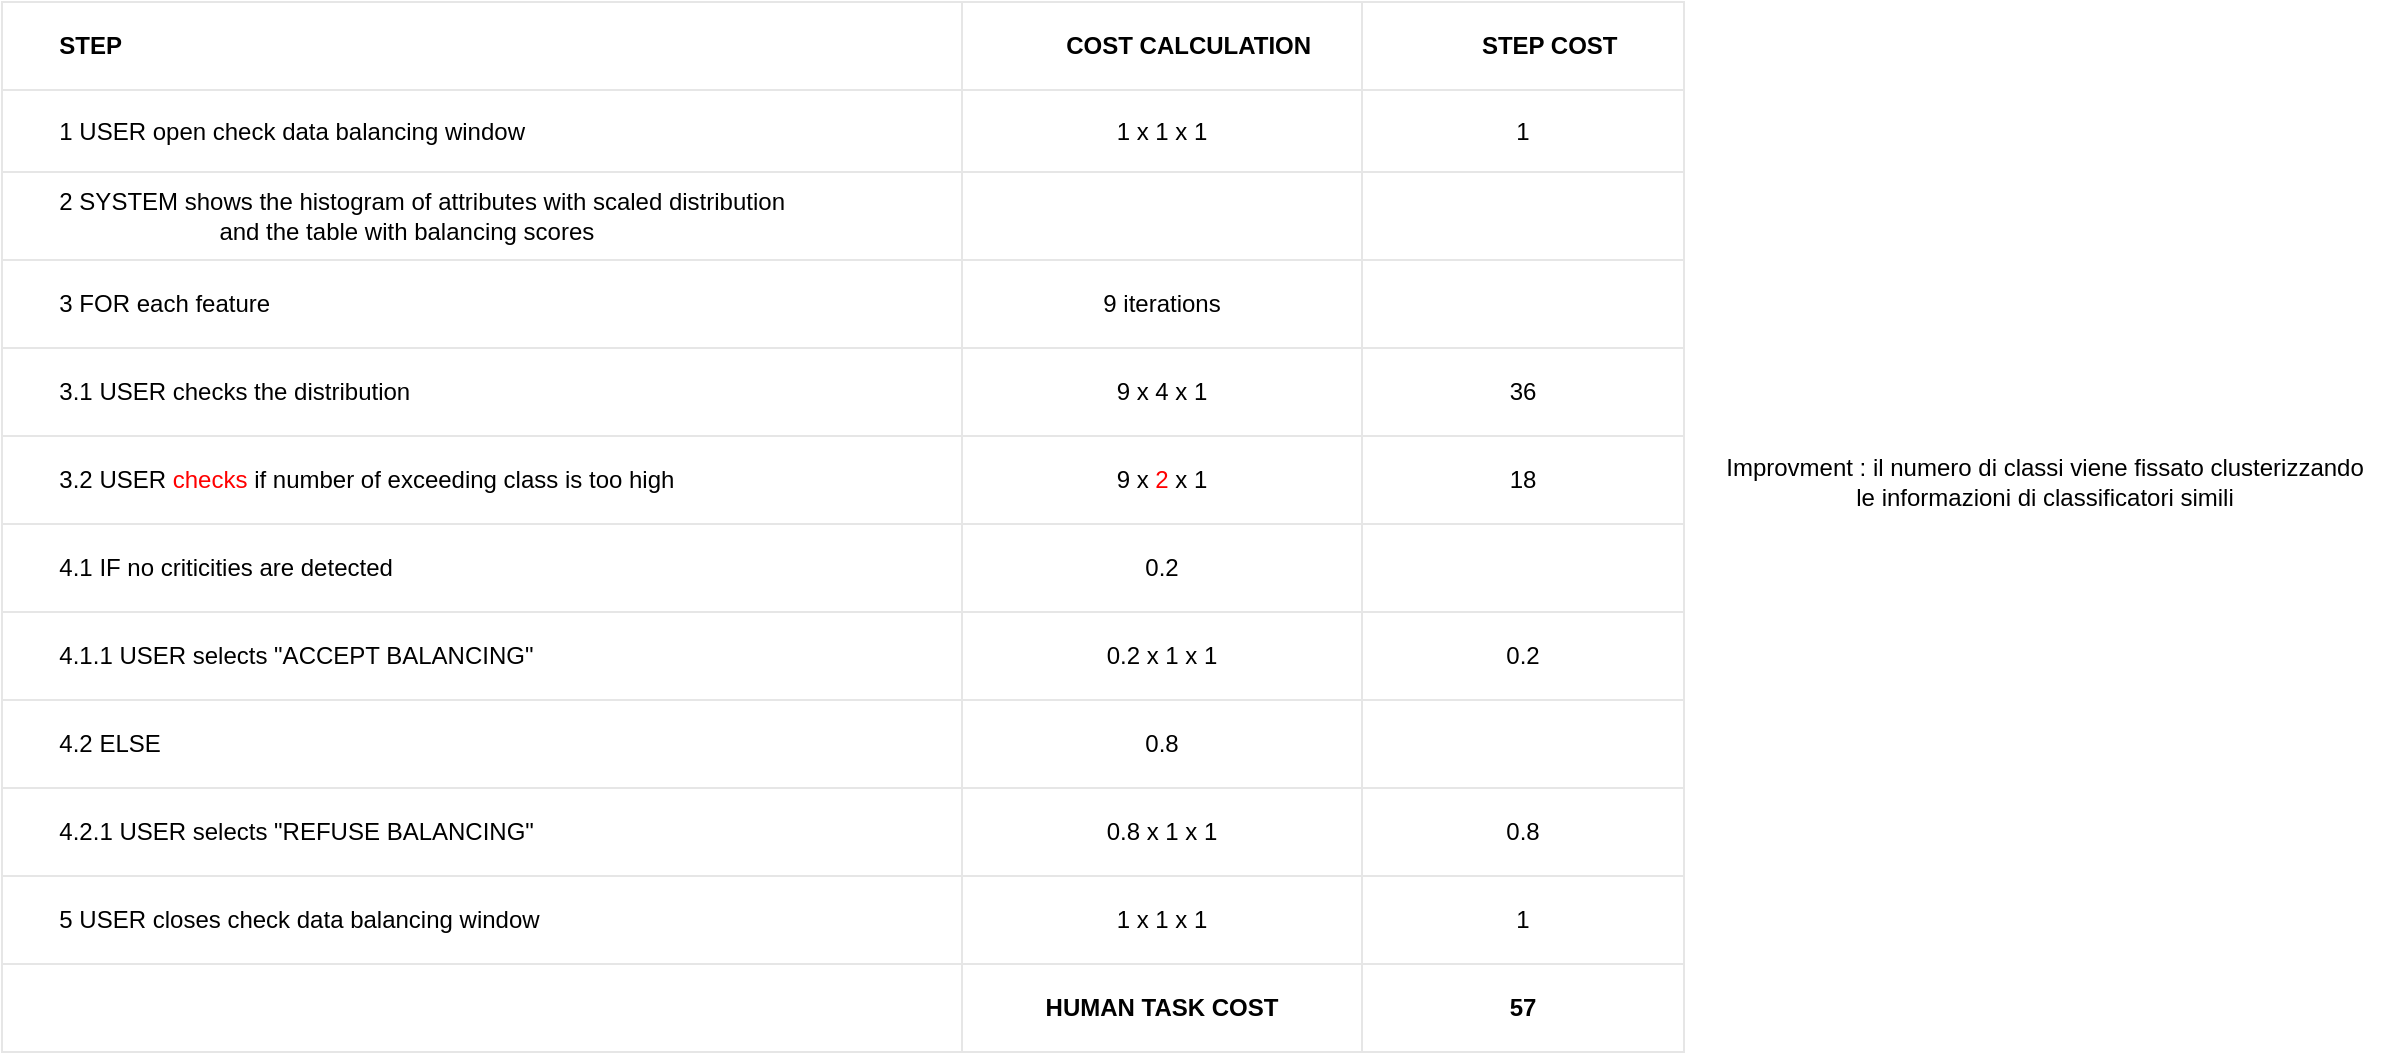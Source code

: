 <mxfile>
    <diagram name="Pagina-1" id="qciENuRhxDM16z5-KsNE">
        <mxGraphModel dx="4217" dy="3105" grid="1" gridSize="10" guides="1" tooltips="1" connect="1" arrows="1" fold="1" page="1" pageScale="1" pageWidth="3300" pageHeight="2339" math="0" shadow="0">
            <root>
                <mxCell id="0"/>
                <mxCell id="1" parent="0"/>
                <mxCell id="ZxOc-NwCXkHzNGyO08E0-48" value="" style="childLayout=tableLayout;recursiveResize=0;shadow=0;strokeColor=#E6E6E6;align=center;" parent="1" vertex="1">
                    <mxGeometry x="-581" y="-90" width="841" height="525" as="geometry"/>
                </mxCell>
                <mxCell id="ZxOc-NwCXkHzNGyO08E0-49" value="" style="shape=tableRow;horizontal=0;startSize=0;swimlaneHead=0;swimlaneBody=0;top=0;left=0;bottom=0;right=0;dropTarget=0;collapsible=0;recursiveResize=0;expand=0;fontStyle=0;fillColor=none;strokeColor=inherit;align=center;" parent="ZxOc-NwCXkHzNGyO08E0-48" vertex="1">
                    <mxGeometry width="841" height="44" as="geometry"/>
                </mxCell>
                <mxCell id="ZxOc-NwCXkHzNGyO08E0-50" value="&lt;span style=&quot;white-space: pre;&quot;&gt;&#9;&lt;/span&gt;STEP" style="connectable=0;recursiveResize=0;strokeColor=inherit;fillColor=none;align=left;whiteSpace=wrap;html=1;fontStyle=1;labelPosition=center;verticalLabelPosition=middle;verticalAlign=middle;" parent="ZxOc-NwCXkHzNGyO08E0-49" vertex="1">
                    <mxGeometry width="480" height="44" as="geometry">
                        <mxRectangle width="480" height="44" as="alternateBounds"/>
                    </mxGeometry>
                </mxCell>
                <mxCell id="ZxOc-NwCXkHzNGyO08E0-51" value="&lt;span style=&quot;white-space: pre;&quot;&gt;&#9;&lt;/span&gt;COST CALCULATION" style="connectable=0;recursiveResize=0;strokeColor=inherit;fillColor=none;align=center;whiteSpace=wrap;html=1;fontStyle=1" parent="ZxOc-NwCXkHzNGyO08E0-49" vertex="1">
                    <mxGeometry x="480" width="200" height="44" as="geometry">
                        <mxRectangle width="200" height="44" as="alternateBounds"/>
                    </mxGeometry>
                </mxCell>
                <mxCell id="ZxOc-NwCXkHzNGyO08E0-52" value="&lt;span style=&quot;white-space: pre;&quot;&gt;&#9;&lt;/span&gt;STEP COST" style="connectable=0;recursiveResize=0;strokeColor=inherit;fillColor=none;align=center;whiteSpace=wrap;html=1;fontStyle=1" parent="ZxOc-NwCXkHzNGyO08E0-49" vertex="1">
                    <mxGeometry x="680" width="161" height="44" as="geometry">
                        <mxRectangle width="161" height="44" as="alternateBounds"/>
                    </mxGeometry>
                </mxCell>
                <mxCell id="ZxOc-NwCXkHzNGyO08E0-53" style="shape=tableRow;horizontal=0;startSize=0;swimlaneHead=0;swimlaneBody=0;top=0;left=0;bottom=0;right=0;dropTarget=0;collapsible=0;recursiveResize=0;expand=0;fontStyle=0;fillColor=none;strokeColor=inherit;align=center;" parent="ZxOc-NwCXkHzNGyO08E0-48" vertex="1">
                    <mxGeometry y="44" width="841" height="41" as="geometry"/>
                </mxCell>
                <mxCell id="ZxOc-NwCXkHzNGyO08E0-54" value="&lt;span style=&quot;white-space: pre;&quot;&gt;&#9;&lt;/span&gt;1 USER open check data balancing window&amp;nbsp;" style="connectable=0;recursiveResize=0;strokeColor=inherit;fillColor=none;align=left;whiteSpace=wrap;html=1;labelPosition=center;verticalLabelPosition=middle;verticalAlign=middle;" parent="ZxOc-NwCXkHzNGyO08E0-53" vertex="1">
                    <mxGeometry width="480" height="41" as="geometry">
                        <mxRectangle width="480" height="41" as="alternateBounds"/>
                    </mxGeometry>
                </mxCell>
                <mxCell id="ZxOc-NwCXkHzNGyO08E0-55" value="1 x 1 x 1" style="connectable=0;recursiveResize=0;strokeColor=inherit;fillColor=none;align=center;whiteSpace=wrap;html=1;" parent="ZxOc-NwCXkHzNGyO08E0-53" vertex="1">
                    <mxGeometry x="480" width="200" height="41" as="geometry">
                        <mxRectangle width="200" height="41" as="alternateBounds"/>
                    </mxGeometry>
                </mxCell>
                <mxCell id="ZxOc-NwCXkHzNGyO08E0-56" value="1" style="connectable=0;recursiveResize=0;strokeColor=inherit;fillColor=none;align=center;whiteSpace=wrap;html=1;" parent="ZxOc-NwCXkHzNGyO08E0-53" vertex="1">
                    <mxGeometry x="680" width="161" height="41" as="geometry">
                        <mxRectangle width="161" height="41" as="alternateBounds"/>
                    </mxGeometry>
                </mxCell>
                <mxCell id="ZxOc-NwCXkHzNGyO08E0-72" style="shape=tableRow;horizontal=0;startSize=0;swimlaneHead=0;swimlaneBody=0;top=0;left=0;bottom=0;right=0;dropTarget=0;collapsible=0;recursiveResize=0;expand=0;fontStyle=0;fillColor=none;strokeColor=inherit;align=center;" parent="ZxOc-NwCXkHzNGyO08E0-48" vertex="1">
                    <mxGeometry y="85" width="841" height="44" as="geometry"/>
                </mxCell>
                <mxCell id="ZxOc-NwCXkHzNGyO08E0-73" value="&lt;span style=&quot;white-space: pre;&quot;&gt;&#9;&lt;/span&gt;2&amp;nbsp;SYSTEM shows the histogram of attributes with scaled distribution &lt;br&gt;&lt;span style=&quot;white-space: pre;&quot;&gt;&#9;&lt;/span&gt;&lt;span style=&quot;white-space: pre;&quot;&gt;&#9;&lt;/span&gt;&lt;span style=&quot;white-space: pre;&quot;&gt;&#9;&lt;/span&gt;&lt;span style=&quot;white-space: pre;&quot;&gt;&#9;&lt;/span&gt;and the table with balancing scores" style="connectable=0;recursiveResize=0;strokeColor=inherit;fillColor=none;align=left;whiteSpace=wrap;html=1;labelPosition=center;verticalLabelPosition=middle;verticalAlign=middle;" parent="ZxOc-NwCXkHzNGyO08E0-72" vertex="1">
                    <mxGeometry width="480" height="44" as="geometry">
                        <mxRectangle width="480" height="44" as="alternateBounds"/>
                    </mxGeometry>
                </mxCell>
                <mxCell id="ZxOc-NwCXkHzNGyO08E0-74" value="" style="connectable=0;recursiveResize=0;strokeColor=inherit;fillColor=none;align=center;whiteSpace=wrap;html=1;" parent="ZxOc-NwCXkHzNGyO08E0-72" vertex="1">
                    <mxGeometry x="480" width="200" height="44" as="geometry">
                        <mxRectangle width="200" height="44" as="alternateBounds"/>
                    </mxGeometry>
                </mxCell>
                <mxCell id="ZxOc-NwCXkHzNGyO08E0-75" value="" style="connectable=0;recursiveResize=0;strokeColor=inherit;fillColor=none;align=center;whiteSpace=wrap;html=1;" parent="ZxOc-NwCXkHzNGyO08E0-72" vertex="1">
                    <mxGeometry x="680" width="161" height="44" as="geometry">
                        <mxRectangle width="161" height="44" as="alternateBounds"/>
                    </mxGeometry>
                </mxCell>
                <mxCell id="08yrIDPDZHMKDpP9hL6r-1" style="shape=tableRow;horizontal=0;startSize=0;swimlaneHead=0;swimlaneBody=0;top=0;left=0;bottom=0;right=0;dropTarget=0;collapsible=0;recursiveResize=0;expand=0;fontStyle=0;fillColor=none;strokeColor=inherit;align=center;" parent="ZxOc-NwCXkHzNGyO08E0-48" vertex="1">
                    <mxGeometry y="129" width="841" height="44" as="geometry"/>
                </mxCell>
                <mxCell id="08yrIDPDZHMKDpP9hL6r-2" value="&lt;span style=&quot;white-space: pre;&quot;&gt;&#9;&lt;/span&gt;3 FOR each feature" style="connectable=0;recursiveResize=0;strokeColor=inherit;fillColor=none;align=left;whiteSpace=wrap;html=1;labelPosition=center;verticalLabelPosition=middle;verticalAlign=middle;" parent="08yrIDPDZHMKDpP9hL6r-1" vertex="1">
                    <mxGeometry width="480" height="44" as="geometry">
                        <mxRectangle width="480" height="44" as="alternateBounds"/>
                    </mxGeometry>
                </mxCell>
                <mxCell id="08yrIDPDZHMKDpP9hL6r-3" value="9 iterations" style="connectable=0;recursiveResize=0;strokeColor=inherit;fillColor=none;align=center;whiteSpace=wrap;html=1;" parent="08yrIDPDZHMKDpP9hL6r-1" vertex="1">
                    <mxGeometry x="480" width="200" height="44" as="geometry">
                        <mxRectangle width="200" height="44" as="alternateBounds"/>
                    </mxGeometry>
                </mxCell>
                <mxCell id="08yrIDPDZHMKDpP9hL6r-4" style="connectable=0;recursiveResize=0;strokeColor=inherit;fillColor=none;align=center;whiteSpace=wrap;html=1;" parent="08yrIDPDZHMKDpP9hL6r-1" vertex="1">
                    <mxGeometry x="680" width="161" height="44" as="geometry">
                        <mxRectangle width="161" height="44" as="alternateBounds"/>
                    </mxGeometry>
                </mxCell>
                <mxCell id="ZxOc-NwCXkHzNGyO08E0-100" style="shape=tableRow;horizontal=0;startSize=0;swimlaneHead=0;swimlaneBody=0;top=0;left=0;bottom=0;right=0;dropTarget=0;collapsible=0;recursiveResize=0;expand=0;fontStyle=0;fillColor=none;strokeColor=inherit;align=center;" parent="ZxOc-NwCXkHzNGyO08E0-48" vertex="1">
                    <mxGeometry y="173" width="841" height="44" as="geometry"/>
                </mxCell>
                <mxCell id="ZxOc-NwCXkHzNGyO08E0-101" value="&lt;span style=&quot;white-space: pre;&quot;&gt;&#9;&lt;/span&gt;3.1 USER checks the distribution&amp;nbsp;" style="connectable=0;recursiveResize=0;strokeColor=inherit;fillColor=none;align=left;whiteSpace=wrap;html=1;labelPosition=center;verticalLabelPosition=middle;verticalAlign=middle;" parent="ZxOc-NwCXkHzNGyO08E0-100" vertex="1">
                    <mxGeometry width="480" height="44" as="geometry">
                        <mxRectangle width="480" height="44" as="alternateBounds"/>
                    </mxGeometry>
                </mxCell>
                <mxCell id="ZxOc-NwCXkHzNGyO08E0-102" value="9 x 4 x 1" style="connectable=0;recursiveResize=0;strokeColor=inherit;fillColor=none;align=center;whiteSpace=wrap;html=1;" parent="ZxOc-NwCXkHzNGyO08E0-100" vertex="1">
                    <mxGeometry x="480" width="200" height="44" as="geometry">
                        <mxRectangle width="200" height="44" as="alternateBounds"/>
                    </mxGeometry>
                </mxCell>
                <mxCell id="ZxOc-NwCXkHzNGyO08E0-103" value="36" style="connectable=0;recursiveResize=0;strokeColor=inherit;fillColor=none;align=center;whiteSpace=wrap;html=1;" parent="ZxOc-NwCXkHzNGyO08E0-100" vertex="1">
                    <mxGeometry x="680" width="161" height="44" as="geometry">
                        <mxRectangle width="161" height="44" as="alternateBounds"/>
                    </mxGeometry>
                </mxCell>
                <mxCell id="08yrIDPDZHMKDpP9hL6r-5" style="shape=tableRow;horizontal=0;startSize=0;swimlaneHead=0;swimlaneBody=0;top=0;left=0;bottom=0;right=0;dropTarget=0;collapsible=0;recursiveResize=0;expand=0;fontStyle=0;fillColor=none;strokeColor=inherit;align=center;" parent="ZxOc-NwCXkHzNGyO08E0-48" vertex="1">
                    <mxGeometry y="217" width="841" height="44" as="geometry"/>
                </mxCell>
                <mxCell id="08yrIDPDZHMKDpP9hL6r-6" value="&lt;span style=&quot;white-space: pre;&quot;&gt;&#9;&lt;/span&gt;3.2 USER &lt;font color=&quot;#ff0000&quot;&gt;checks&lt;/font&gt; if number of exceeding class is too high" style="connectable=0;recursiveResize=0;strokeColor=inherit;fillColor=none;align=left;whiteSpace=wrap;html=1;labelPosition=center;verticalLabelPosition=middle;verticalAlign=middle;" parent="08yrIDPDZHMKDpP9hL6r-5" vertex="1">
                    <mxGeometry width="480" height="44" as="geometry">
                        <mxRectangle width="480" height="44" as="alternateBounds"/>
                    </mxGeometry>
                </mxCell>
                <mxCell id="08yrIDPDZHMKDpP9hL6r-7" value="9 x &lt;font color=&quot;#ff0000&quot;&gt;2 &lt;/font&gt;x 1" style="connectable=0;recursiveResize=0;strokeColor=inherit;fillColor=none;align=center;whiteSpace=wrap;html=1;" parent="08yrIDPDZHMKDpP9hL6r-5" vertex="1">
                    <mxGeometry x="480" width="200" height="44" as="geometry">
                        <mxRectangle width="200" height="44" as="alternateBounds"/>
                    </mxGeometry>
                </mxCell>
                <mxCell id="08yrIDPDZHMKDpP9hL6r-8" value="18" style="connectable=0;recursiveResize=0;strokeColor=inherit;fillColor=none;align=center;whiteSpace=wrap;html=1;" parent="08yrIDPDZHMKDpP9hL6r-5" vertex="1">
                    <mxGeometry x="680" width="161" height="44" as="geometry">
                        <mxRectangle width="161" height="44" as="alternateBounds"/>
                    </mxGeometry>
                </mxCell>
                <mxCell id="ZxOc-NwCXkHzNGyO08E0-76" style="shape=tableRow;horizontal=0;startSize=0;swimlaneHead=0;swimlaneBody=0;top=0;left=0;bottom=0;right=0;dropTarget=0;collapsible=0;recursiveResize=0;expand=0;fontStyle=0;fillColor=none;strokeColor=inherit;align=center;" parent="ZxOc-NwCXkHzNGyO08E0-48" vertex="1">
                    <mxGeometry y="261" width="841" height="44" as="geometry"/>
                </mxCell>
                <mxCell id="ZxOc-NwCXkHzNGyO08E0-77" value="&lt;span style=&quot;white-space: pre;&quot;&gt;&#9;&lt;/span&gt;4.1 IF no criticities are detected" style="connectable=0;recursiveResize=0;strokeColor=inherit;fillColor=none;align=left;whiteSpace=wrap;html=1;labelPosition=center;verticalLabelPosition=middle;verticalAlign=middle;" parent="ZxOc-NwCXkHzNGyO08E0-76" vertex="1">
                    <mxGeometry width="480" height="44" as="geometry">
                        <mxRectangle width="480" height="44" as="alternateBounds"/>
                    </mxGeometry>
                </mxCell>
                <mxCell id="ZxOc-NwCXkHzNGyO08E0-78" value="0.2" style="connectable=0;recursiveResize=0;strokeColor=inherit;fillColor=none;align=center;whiteSpace=wrap;html=1;" parent="ZxOc-NwCXkHzNGyO08E0-76" vertex="1">
                    <mxGeometry x="480" width="200" height="44" as="geometry">
                        <mxRectangle width="200" height="44" as="alternateBounds"/>
                    </mxGeometry>
                </mxCell>
                <mxCell id="ZxOc-NwCXkHzNGyO08E0-79" value="" style="connectable=0;recursiveResize=0;strokeColor=inherit;fillColor=none;align=center;whiteSpace=wrap;html=1;" parent="ZxOc-NwCXkHzNGyO08E0-76" vertex="1">
                    <mxGeometry x="680" width="161" height="44" as="geometry">
                        <mxRectangle width="161" height="44" as="alternateBounds"/>
                    </mxGeometry>
                </mxCell>
                <mxCell id="ZxOc-NwCXkHzNGyO08E0-104" style="shape=tableRow;horizontal=0;startSize=0;swimlaneHead=0;swimlaneBody=0;top=0;left=0;bottom=0;right=0;dropTarget=0;collapsible=0;recursiveResize=0;expand=0;fontStyle=0;fillColor=none;strokeColor=inherit;align=center;" parent="ZxOc-NwCXkHzNGyO08E0-48" vertex="1">
                    <mxGeometry y="305" width="841" height="44" as="geometry"/>
                </mxCell>
                <mxCell id="ZxOc-NwCXkHzNGyO08E0-105" value="&lt;span style=&quot;white-space: pre;&quot;&gt;&#9;&lt;/span&gt;4.1.1 USER selects &quot;ACCEPT BALANCING&quot;" style="connectable=0;recursiveResize=0;strokeColor=inherit;fillColor=none;align=left;whiteSpace=wrap;html=1;labelPosition=center;verticalLabelPosition=middle;verticalAlign=middle;" parent="ZxOc-NwCXkHzNGyO08E0-104" vertex="1">
                    <mxGeometry width="480" height="44" as="geometry">
                        <mxRectangle width="480" height="44" as="alternateBounds"/>
                    </mxGeometry>
                </mxCell>
                <mxCell id="ZxOc-NwCXkHzNGyO08E0-106" value="0.2 x 1 x 1" style="connectable=0;recursiveResize=0;strokeColor=inherit;fillColor=none;align=center;whiteSpace=wrap;html=1;" parent="ZxOc-NwCXkHzNGyO08E0-104" vertex="1">
                    <mxGeometry x="480" width="200" height="44" as="geometry">
                        <mxRectangle width="200" height="44" as="alternateBounds"/>
                    </mxGeometry>
                </mxCell>
                <mxCell id="ZxOc-NwCXkHzNGyO08E0-107" value="0.2" style="connectable=0;recursiveResize=0;strokeColor=inherit;fillColor=none;align=center;whiteSpace=wrap;html=1;" parent="ZxOc-NwCXkHzNGyO08E0-104" vertex="1">
                    <mxGeometry x="680" width="161" height="44" as="geometry">
                        <mxRectangle width="161" height="44" as="alternateBounds"/>
                    </mxGeometry>
                </mxCell>
                <mxCell id="ZxOc-NwCXkHzNGyO08E0-84" style="shape=tableRow;horizontal=0;startSize=0;swimlaneHead=0;swimlaneBody=0;top=0;left=0;bottom=0;right=0;dropTarget=0;collapsible=0;recursiveResize=0;expand=0;fontStyle=0;fillColor=none;strokeColor=inherit;align=center;" parent="ZxOc-NwCXkHzNGyO08E0-48" vertex="1">
                    <mxGeometry y="349" width="841" height="44" as="geometry"/>
                </mxCell>
                <mxCell id="ZxOc-NwCXkHzNGyO08E0-85" value="&lt;span style=&quot;white-space: pre;&quot;&gt;&#9;&lt;/span&gt;4.2 ELSE" style="connectable=0;recursiveResize=0;strokeColor=inherit;fillColor=none;align=left;whiteSpace=wrap;html=1;labelPosition=center;verticalLabelPosition=middle;verticalAlign=middle;" parent="ZxOc-NwCXkHzNGyO08E0-84" vertex="1">
                    <mxGeometry width="480" height="44" as="geometry">
                        <mxRectangle width="480" height="44" as="alternateBounds"/>
                    </mxGeometry>
                </mxCell>
                <mxCell id="ZxOc-NwCXkHzNGyO08E0-86" value="0.8" style="connectable=0;recursiveResize=0;strokeColor=inherit;fillColor=none;align=center;whiteSpace=wrap;html=1;" parent="ZxOc-NwCXkHzNGyO08E0-84" vertex="1">
                    <mxGeometry x="480" width="200" height="44" as="geometry">
                        <mxRectangle width="200" height="44" as="alternateBounds"/>
                    </mxGeometry>
                </mxCell>
                <mxCell id="ZxOc-NwCXkHzNGyO08E0-87" value="" style="connectable=0;recursiveResize=0;strokeColor=inherit;fillColor=none;align=center;whiteSpace=wrap;html=1;" parent="ZxOc-NwCXkHzNGyO08E0-84" vertex="1">
                    <mxGeometry x="680" width="161" height="44" as="geometry">
                        <mxRectangle width="161" height="44" as="alternateBounds"/>
                    </mxGeometry>
                </mxCell>
                <mxCell id="ZxOc-NwCXkHzNGyO08E0-88" style="shape=tableRow;horizontal=0;startSize=0;swimlaneHead=0;swimlaneBody=0;top=0;left=0;bottom=0;right=0;dropTarget=0;collapsible=0;recursiveResize=0;expand=0;fontStyle=0;fillColor=none;strokeColor=inherit;align=center;" parent="ZxOc-NwCXkHzNGyO08E0-48" vertex="1">
                    <mxGeometry y="393" width="841" height="44" as="geometry"/>
                </mxCell>
                <mxCell id="ZxOc-NwCXkHzNGyO08E0-89" value="&#9;&lt;span style=&quot;white-space: pre;&quot;&gt;&#9;&lt;/span&gt;4.2.1 USER selects &quot;REFUSE BALANCING&quot;" style="connectable=0;recursiveResize=0;strokeColor=inherit;fillColor=none;align=left;whiteSpace=wrap;html=1;labelPosition=center;verticalLabelPosition=middle;verticalAlign=middle;" parent="ZxOc-NwCXkHzNGyO08E0-88" vertex="1">
                    <mxGeometry width="480" height="44" as="geometry">
                        <mxRectangle width="480" height="44" as="alternateBounds"/>
                    </mxGeometry>
                </mxCell>
                <mxCell id="ZxOc-NwCXkHzNGyO08E0-90" value="&lt;span style=&quot;&quot;&gt;&lt;span style=&quot;white-space: pre;&quot;&gt;0.8&lt;/span&gt;&lt;/span&gt;&amp;nbsp;x 1 x 1" style="connectable=0;recursiveResize=0;strokeColor=inherit;fillColor=none;align=center;whiteSpace=wrap;html=1;" parent="ZxOc-NwCXkHzNGyO08E0-88" vertex="1">
                    <mxGeometry x="480" width="200" height="44" as="geometry">
                        <mxRectangle width="200" height="44" as="alternateBounds"/>
                    </mxGeometry>
                </mxCell>
                <mxCell id="ZxOc-NwCXkHzNGyO08E0-91" value="0.8" style="connectable=0;recursiveResize=0;strokeColor=inherit;fillColor=none;align=center;whiteSpace=wrap;html=1;" parent="ZxOc-NwCXkHzNGyO08E0-88" vertex="1">
                    <mxGeometry x="680" width="161" height="44" as="geometry">
                        <mxRectangle width="161" height="44" as="alternateBounds"/>
                    </mxGeometry>
                </mxCell>
                <mxCell id="ZxOc-NwCXkHzNGyO08E0-92" style="shape=tableRow;horizontal=0;startSize=0;swimlaneHead=0;swimlaneBody=0;top=0;left=0;bottom=0;right=0;dropTarget=0;collapsible=0;recursiveResize=0;expand=0;fontStyle=0;fillColor=none;strokeColor=inherit;align=center;" parent="ZxOc-NwCXkHzNGyO08E0-48" vertex="1">
                    <mxGeometry y="437" width="841" height="44" as="geometry"/>
                </mxCell>
                <mxCell id="ZxOc-NwCXkHzNGyO08E0-93" value="&lt;span style=&quot;white-space: pre;&quot;&gt;&#9;&lt;/span&gt;5&amp;nbsp;USER closes check data balancing&amp;nbsp;window&amp;nbsp;" style="connectable=0;recursiveResize=0;strokeColor=inherit;fillColor=none;align=left;whiteSpace=wrap;html=1;labelPosition=center;verticalLabelPosition=middle;verticalAlign=middle;" parent="ZxOc-NwCXkHzNGyO08E0-92" vertex="1">
                    <mxGeometry width="480" height="44" as="geometry">
                        <mxRectangle width="480" height="44" as="alternateBounds"/>
                    </mxGeometry>
                </mxCell>
                <mxCell id="ZxOc-NwCXkHzNGyO08E0-94" value="1 x 1 x 1" style="connectable=0;recursiveResize=0;strokeColor=inherit;fillColor=none;align=center;whiteSpace=wrap;html=1;" parent="ZxOc-NwCXkHzNGyO08E0-92" vertex="1">
                    <mxGeometry x="480" width="200" height="44" as="geometry">
                        <mxRectangle width="200" height="44" as="alternateBounds"/>
                    </mxGeometry>
                </mxCell>
                <mxCell id="ZxOc-NwCXkHzNGyO08E0-95" value="1" style="connectable=0;recursiveResize=0;strokeColor=inherit;fillColor=none;align=center;whiteSpace=wrap;html=1;" parent="ZxOc-NwCXkHzNGyO08E0-92" vertex="1">
                    <mxGeometry x="680" width="161" height="44" as="geometry">
                        <mxRectangle width="161" height="44" as="alternateBounds"/>
                    </mxGeometry>
                </mxCell>
                <mxCell id="ZxOc-NwCXkHzNGyO08E0-96" style="shape=tableRow;horizontal=0;startSize=0;swimlaneHead=0;swimlaneBody=0;top=0;left=0;bottom=0;right=0;dropTarget=0;collapsible=0;recursiveResize=0;expand=0;fontStyle=0;fillColor=none;strokeColor=inherit;align=center;" parent="ZxOc-NwCXkHzNGyO08E0-48" vertex="1">
                    <mxGeometry y="481" width="841" height="44" as="geometry"/>
                </mxCell>
                <mxCell id="ZxOc-NwCXkHzNGyO08E0-97" style="connectable=0;recursiveResize=0;strokeColor=inherit;fillColor=none;align=left;whiteSpace=wrap;html=1;labelPosition=center;verticalLabelPosition=middle;verticalAlign=middle;" parent="ZxOc-NwCXkHzNGyO08E0-96" vertex="1">
                    <mxGeometry width="480" height="44" as="geometry">
                        <mxRectangle width="480" height="44" as="alternateBounds"/>
                    </mxGeometry>
                </mxCell>
                <mxCell id="ZxOc-NwCXkHzNGyO08E0-98" value="&lt;span style=&quot;font-weight: 700;&quot;&gt;HUMAN TASK COST&lt;/span&gt;" style="connectable=0;recursiveResize=0;strokeColor=inherit;fillColor=none;align=center;whiteSpace=wrap;html=1;" parent="ZxOc-NwCXkHzNGyO08E0-96" vertex="1">
                    <mxGeometry x="480" width="200" height="44" as="geometry">
                        <mxRectangle width="200" height="44" as="alternateBounds"/>
                    </mxGeometry>
                </mxCell>
                <mxCell id="ZxOc-NwCXkHzNGyO08E0-99" value="57" style="connectable=0;recursiveResize=0;strokeColor=inherit;fillColor=none;align=center;whiteSpace=wrap;html=1;fontStyle=1" parent="ZxOc-NwCXkHzNGyO08E0-96" vertex="1">
                    <mxGeometry x="680" width="161" height="44" as="geometry">
                        <mxRectangle width="161" height="44" as="alternateBounds"/>
                    </mxGeometry>
                </mxCell>
                <mxCell id="2" value="Improvment : il numero di classi viene fissato clusterizzando &lt;br&gt;le informazioni di classificatori simili" style="text;html=1;align=center;verticalAlign=middle;resizable=0;points=[];autosize=1;strokeColor=none;fillColor=none;" parent="1" vertex="1">
                    <mxGeometry x="270" y="130" width="340" height="40" as="geometry"/>
                </mxCell>
            </root>
        </mxGraphModel>
    </diagram>
</mxfile>